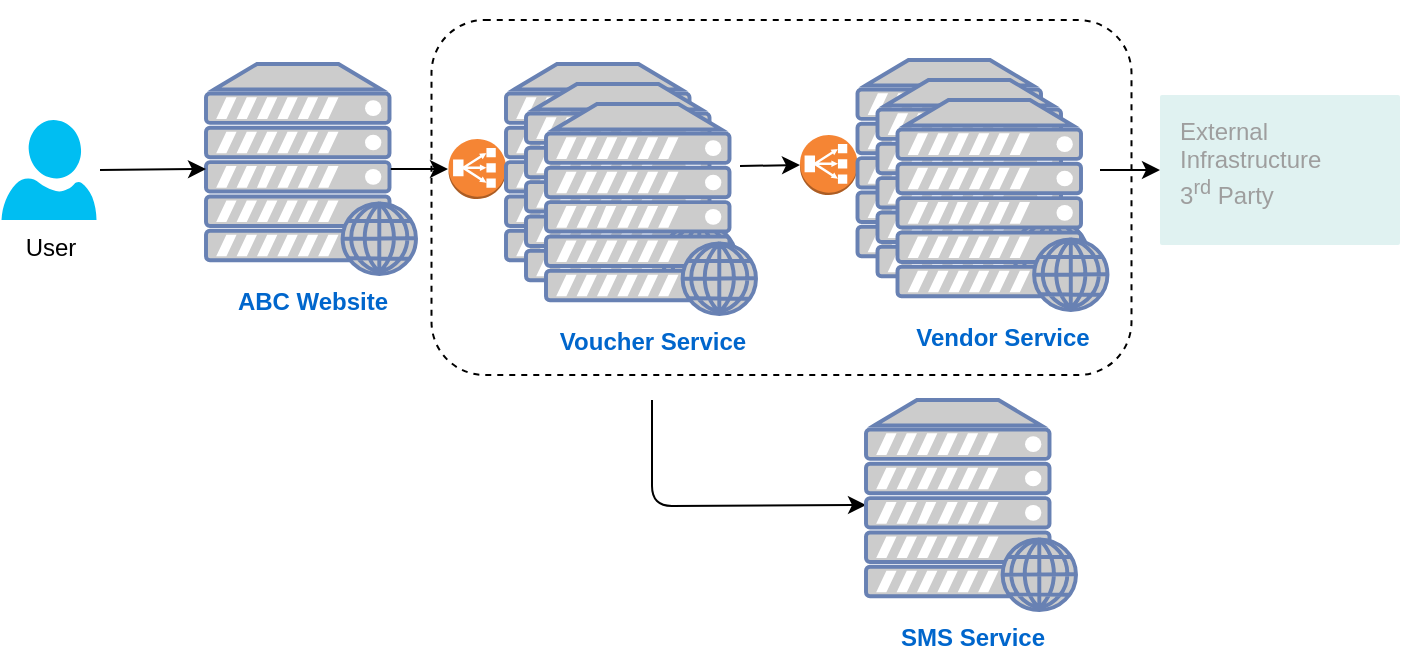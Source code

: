 <mxfile version="13.6.2" type="device"><diagram id="E2eqh_gezI44nFpAk-Gf" name="Page-1"><mxGraphModel dx="1422" dy="822" grid="1" gridSize="10" guides="1" tooltips="1" connect="1" arrows="1" fold="1" page="1" pageScale="1" pageWidth="850" pageHeight="1100" math="0" shadow="0"><root><mxCell id="0"/><mxCell id="1" parent="0"/><mxCell id="ZOmeNOdmYCVfMdJJR44J-32" value="User" style="verticalLabelPosition=bottom;html=1;verticalAlign=top;align=center;strokeColor=none;fillColor=#00BEF2;shape=mxgraph.azure.user;" parent="1" vertex="1"><mxGeometry x="50.75" y="130" width="47.5" height="50" as="geometry"/></mxCell><mxCell id="vIs5aTB5W6nyTuYzwz2t-3" value="" style="group;verticalAlign=top;align=center;" parent="1" vertex="1" connectable="0"><mxGeometry x="150" y="72" width="108" height="135" as="geometry"/></mxCell><mxCell id="ZOmeNOdmYCVfMdJJR44J-31" value="&lt;b&gt;ABC Website&lt;/b&gt;" style="fontColor=#0066CC;verticalAlign=top;verticalLabelPosition=bottom;labelPosition=center;align=center;html=1;outlineConnect=0;fillColor=#CCCCCC;strokeColor=#6881B3;gradientColor=none;gradientDirection=north;strokeWidth=2;shape=mxgraph.networks.web_server;" parent="vIs5aTB5W6nyTuYzwz2t-3" vertex="1"><mxGeometry x="3" y="30" width="105" height="105" as="geometry"/></mxCell><mxCell id="vIs5aTB5W6nyTuYzwz2t-14" value="External&#10;Infrastructure&#10;3&lt;sup&gt;rd&lt;/sup&gt; Party" style="points=[[0,0,0],[0.25,0,0],[0.5,0,0],[0.75,0,0],[1,0,0],[1,0.25,0],[1,0.5,0],[1,0.75,0],[1,1,0],[0.75,1,0],[0.5,1,0],[0.25,1,0],[0,1,0],[0,0.75,0],[0,0.5,0],[0,0.25,0]];rounded=1;absoluteArcSize=1;arcSize=2;html=1;strokeColor=none;gradientColor=none;shadow=0;dashed=0;fontSize=12;fontColor=#9E9E9E;align=left;verticalAlign=top;spacing=10;spacingTop=-4;fillColor=#E0F2F1;" parent="1" vertex="1"><mxGeometry x="630" y="117.5" width="120" height="75" as="geometry"/></mxCell><mxCell id="cXwgcddLztqIEc-tkDKK-13" value="" style="endArrow=classic;html=1;entryX=0;entryY=0.5;entryDx=0;entryDy=0;entryPerimeter=0;" edge="1" parent="1" target="vIs5aTB5W6nyTuYzwz2t-14"><mxGeometry width="50" height="50" relative="1" as="geometry"><mxPoint x="600" y="155" as="sourcePoint"/><mxPoint x="473" y="164.5" as="targetPoint"/></mxGeometry></mxCell><mxCell id="cXwgcddLztqIEc-tkDKK-16" style="edgeStyle=orthogonalEdgeStyle;rounded=0;orthogonalLoop=1;jettySize=auto;html=1;exitX=0.88;exitY=0.5;exitDx=0;exitDy=0;exitPerimeter=0;" edge="1" parent="1" source="ZOmeNOdmYCVfMdJJR44J-31"><mxGeometry relative="1" as="geometry"><mxPoint x="245.4" y="154.5" as="sourcePoint"/><mxPoint x="274" y="155" as="targetPoint"/></mxGeometry></mxCell><mxCell id="cXwgcddLztqIEc-tkDKK-25" value="" style="group" vertex="1" connectable="0" parent="1"><mxGeometry x="274.25" y="72" width="153.75" height="170.5" as="geometry"/></mxCell><mxCell id="cXwgcddLztqIEc-tkDKK-15" value="" style="outlineConnect=0;dashed=0;verticalLabelPosition=bottom;verticalAlign=top;align=center;html=1;shape=mxgraph.aws3.classic_load_balancer;fillColor=#F58534;gradientColor=none;" vertex="1" parent="cXwgcddLztqIEc-tkDKK-25"><mxGeometry y="67.5" width="28.75" height="30" as="geometry"/></mxCell><mxCell id="cXwgcddLztqIEc-tkDKK-24" value="" style="group" vertex="1" connectable="0" parent="cXwgcddLztqIEc-tkDKK-25"><mxGeometry x="25.75" width="128" height="170.5" as="geometry"/></mxCell><mxCell id="vIs5aTB5W6nyTuYzwz2t-9" value="" style="group" parent="cXwgcddLztqIEc-tkDKK-24" vertex="1" connectable="0"><mxGeometry width="108" height="135" as="geometry"/></mxCell><mxCell id="cXwgcddLztqIEc-tkDKK-23" value="" style="group" vertex="1" connectable="0" parent="vIs5aTB5W6nyTuYzwz2t-9"><mxGeometry x="3" y="30" width="105" height="105" as="geometry"/></mxCell><mxCell id="vIs5aTB5W6nyTuYzwz2t-10" value="" style="fontColor=#0066CC;verticalAlign=top;verticalLabelPosition=bottom;labelPosition=center;align=center;html=1;outlineConnect=0;fillColor=#CCCCCC;strokeColor=#6881B3;gradientColor=none;gradientDirection=north;strokeWidth=2;shape=mxgraph.networks.web_server;" parent="cXwgcddLztqIEc-tkDKK-23" vertex="1"><mxGeometry width="105" height="105" as="geometry"/></mxCell><mxCell id="cXwgcddLztqIEc-tkDKK-17" value="" style="group" vertex="1" connectable="0" parent="cXwgcddLztqIEc-tkDKK-24"><mxGeometry x="10" y="10" width="108" height="135" as="geometry"/></mxCell><mxCell id="cXwgcddLztqIEc-tkDKK-18" value="" style="fontColor=#0066CC;verticalAlign=top;verticalLabelPosition=bottom;labelPosition=center;align=center;html=1;outlineConnect=0;fillColor=#CCCCCC;strokeColor=#6881B3;gradientColor=none;gradientDirection=north;strokeWidth=2;shape=mxgraph.networks.web_server;" vertex="1" parent="cXwgcddLztqIEc-tkDKK-17"><mxGeometry x="3" y="30" width="105" height="105" as="geometry"/></mxCell><mxCell id="cXwgcddLztqIEc-tkDKK-20" value="" style="group" vertex="1" connectable="0" parent="cXwgcddLztqIEc-tkDKK-24"><mxGeometry x="20" y="20" width="108" height="150.5" as="geometry"/></mxCell><mxCell id="cXwgcddLztqIEc-tkDKK-21" value="&lt;b&gt;Voucher Service&lt;/b&gt;" style="fontColor=#0066CC;verticalAlign=top;verticalLabelPosition=bottom;labelPosition=center;align=center;html=1;outlineConnect=0;fillColor=#CCCCCC;strokeColor=#6881B3;gradientColor=none;gradientDirection=north;strokeWidth=2;shape=mxgraph.networks.web_server;" vertex="1" parent="cXwgcddLztqIEc-tkDKK-20"><mxGeometry x="3" y="30" width="105" height="105" as="geometry"/></mxCell><mxCell id="cXwgcddLztqIEc-tkDKK-37" value="" style="endArrow=classic;html=1;entryX=0;entryY=0.5;entryDx=0;entryDy=0;entryPerimeter=0;" edge="1" parent="1" target="cXwgcddLztqIEc-tkDKK-27"><mxGeometry width="50" height="50" relative="1" as="geometry"><mxPoint x="420" y="153" as="sourcePoint"/><mxPoint x="330" y="310" as="targetPoint"/></mxGeometry></mxCell><mxCell id="cXwgcddLztqIEc-tkDKK-49" value="" style="endArrow=classic;html=1;entryX=0;entryY=0.5;entryDx=0;entryDy=0;entryPerimeter=0;" edge="1" parent="1" target="cXwgcddLztqIEc-tkDKK-51"><mxGeometry width="50" height="50" relative="1" as="geometry"><mxPoint x="376" y="270" as="sourcePoint"/><mxPoint x="460" y="322.5" as="targetPoint"/><Array as="points"><mxPoint x="376" y="323"/></Array></mxGeometry></mxCell><mxCell id="cXwgcddLztqIEc-tkDKK-50" value="" style="group" vertex="1" connectable="0" parent="1"><mxGeometry x="480" y="240" width="108" height="135" as="geometry"/></mxCell><mxCell id="cXwgcddLztqIEc-tkDKK-51" value="&lt;b&gt;SMS Service&lt;/b&gt;" style="fontColor=#0066CC;verticalAlign=top;verticalLabelPosition=bottom;labelPosition=center;align=center;html=1;outlineConnect=0;fillColor=#CCCCCC;strokeColor=#6881B3;gradientColor=none;gradientDirection=north;strokeWidth=2;shape=mxgraph.networks.web_server;" vertex="1" parent="cXwgcddLztqIEc-tkDKK-50"><mxGeometry x="3" y="30" width="105" height="105" as="geometry"/></mxCell><mxCell id="cXwgcddLztqIEc-tkDKK-27" value="" style="outlineConnect=0;dashed=0;verticalLabelPosition=bottom;verticalAlign=top;align=center;html=1;shape=mxgraph.aws3.classic_load_balancer;fillColor=#F58534;gradientColor=none;" vertex="1" parent="1"><mxGeometry x="450" y="137.5" width="28.75" height="30" as="geometry"/></mxCell><mxCell id="cXwgcddLztqIEc-tkDKK-28" value="" style="group;fontStyle=0" vertex="1" connectable="0" parent="1"><mxGeometry x="475.75" y="70" width="140" height="187.5" as="geometry"/></mxCell><mxCell id="cXwgcddLztqIEc-tkDKK-29" value="" style="group" vertex="1" connectable="0" parent="cXwgcddLztqIEc-tkDKK-28"><mxGeometry width="108" height="135" as="geometry"/></mxCell><mxCell id="cXwgcddLztqIEc-tkDKK-31" value="" style="group" vertex="1" connectable="0" parent="cXwgcddLztqIEc-tkDKK-29"><mxGeometry x="3" y="30" width="105" height="105" as="geometry"/></mxCell><mxCell id="cXwgcddLztqIEc-tkDKK-32" value="" style="fontColor=#0066CC;verticalAlign=top;verticalLabelPosition=bottom;labelPosition=center;align=center;html=1;outlineConnect=0;fillColor=#CCCCCC;strokeColor=#6881B3;gradientColor=none;gradientDirection=north;strokeWidth=2;shape=mxgraph.networks.web_server;" vertex="1" parent="cXwgcddLztqIEc-tkDKK-31"><mxGeometry width="105" height="105" as="geometry"/></mxCell><mxCell id="cXwgcddLztqIEc-tkDKK-33" value="" style="group" vertex="1" connectable="0" parent="cXwgcddLztqIEc-tkDKK-28"><mxGeometry x="10" y="10" width="130" height="160" as="geometry"/></mxCell><mxCell id="cXwgcddLztqIEc-tkDKK-34" value="" style="fontColor=#0066CC;verticalAlign=top;verticalLabelPosition=bottom;labelPosition=center;align=center;html=1;outlineConnect=0;fillColor=#CCCCCC;strokeColor=#6881B3;gradientColor=none;gradientDirection=north;strokeWidth=2;shape=mxgraph.networks.web_server;" vertex="1" parent="cXwgcddLztqIEc-tkDKK-33"><mxGeometry x="3" y="30" width="105" height="105" as="geometry"/></mxCell><mxCell id="cXwgcddLztqIEc-tkDKK-35" value="" style="group" vertex="1" connectable="0" parent="cXwgcddLztqIEc-tkDKK-28"><mxGeometry x="20" y="20" width="120" height="167.5" as="geometry"/></mxCell><mxCell id="cXwgcddLztqIEc-tkDKK-36" value="&lt;b&gt;Vendor Service&lt;/b&gt;" style="fontColor=#0066CC;verticalAlign=top;verticalLabelPosition=bottom;labelPosition=center;align=center;html=1;outlineConnect=0;fillColor=#CCCCCC;strokeColor=#6881B3;gradientColor=none;gradientDirection=north;strokeWidth=2;shape=mxgraph.networks.web_server;" vertex="1" parent="cXwgcddLztqIEc-tkDKK-35"><mxGeometry x="3" y="30" width="105" height="105" as="geometry"/></mxCell><mxCell id="cXwgcddLztqIEc-tkDKK-53" value="" style="rounded=1;whiteSpace=wrap;html=1;shadow=0;dashed=1;fillColor=none;" vertex="1" parent="cXwgcddLztqIEc-tkDKK-35"><mxGeometry x="-230" y="-10" width="350" height="177.5" as="geometry"/></mxCell><mxCell id="cXwgcddLztqIEc-tkDKK-58" value="" style="endArrow=classic;html=1;entryX=0;entryY=0.5;entryDx=0;entryDy=0;entryPerimeter=0;" edge="1" parent="1" target="ZOmeNOdmYCVfMdJJR44J-31"><mxGeometry width="50" height="50" relative="1" as="geometry"><mxPoint x="100" y="155" as="sourcePoint"/><mxPoint x="140" y="300" as="targetPoint"/></mxGeometry></mxCell></root></mxGraphModel></diagram></mxfile>
